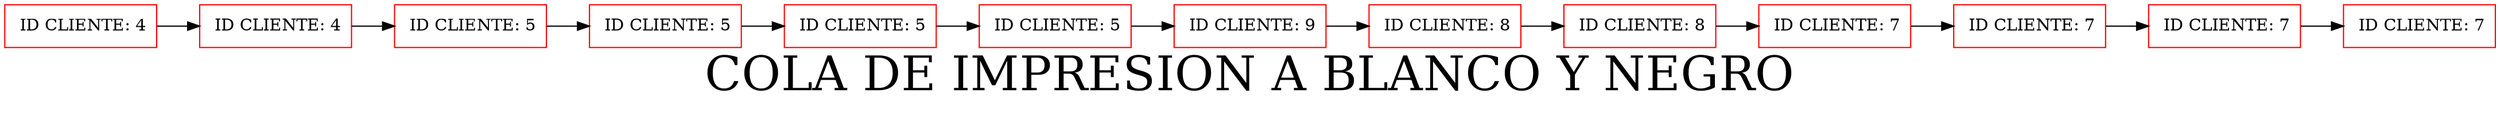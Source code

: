 digraph G { 
node[shape=box, color=red];
label="COLA DE IMPRESION A BLANCO Y NEGRO";
fontsize = 40;
nodo664223387[label=" ID CLIENTE: 4"]
nodo824909230[label=" ID CLIENTE: 4"]
nodo122883338[label=" ID CLIENTE: 5"]
nodo666641942[label=" ID CLIENTE: 5"]
nodo960604060[label=" ID CLIENTE: 5"]
nodo1349393271[label=" ID CLIENTE: 5"]
nodo1338668845[label=" ID CLIENTE: 9"]
nodo159413332[label=" ID CLIENTE: 8"]
nodo1028214719[label=" ID CLIENTE: 8"]
nodo500977346[label=" ID CLIENTE: 7"]
nodo20132171[label=" ID CLIENTE: 7"]
nodo186370029[label=" ID CLIENTE: 7"]
nodo2094548358[label=" ID CLIENTE: 7"]
nodo664223387 -> nodo824909230;
nodo824909230 -> nodo122883338;
nodo122883338 -> nodo666641942;
nodo666641942 -> nodo960604060;
nodo960604060 -> nodo1349393271;
nodo1349393271 -> nodo1338668845;
nodo1338668845 -> nodo159413332;
nodo159413332 -> nodo1028214719;
nodo1028214719 -> nodo500977346;
nodo500977346 -> nodo20132171;
nodo20132171 -> nodo186370029;
nodo186370029 -> nodo2094548358;
rankdir=LR;
} 

